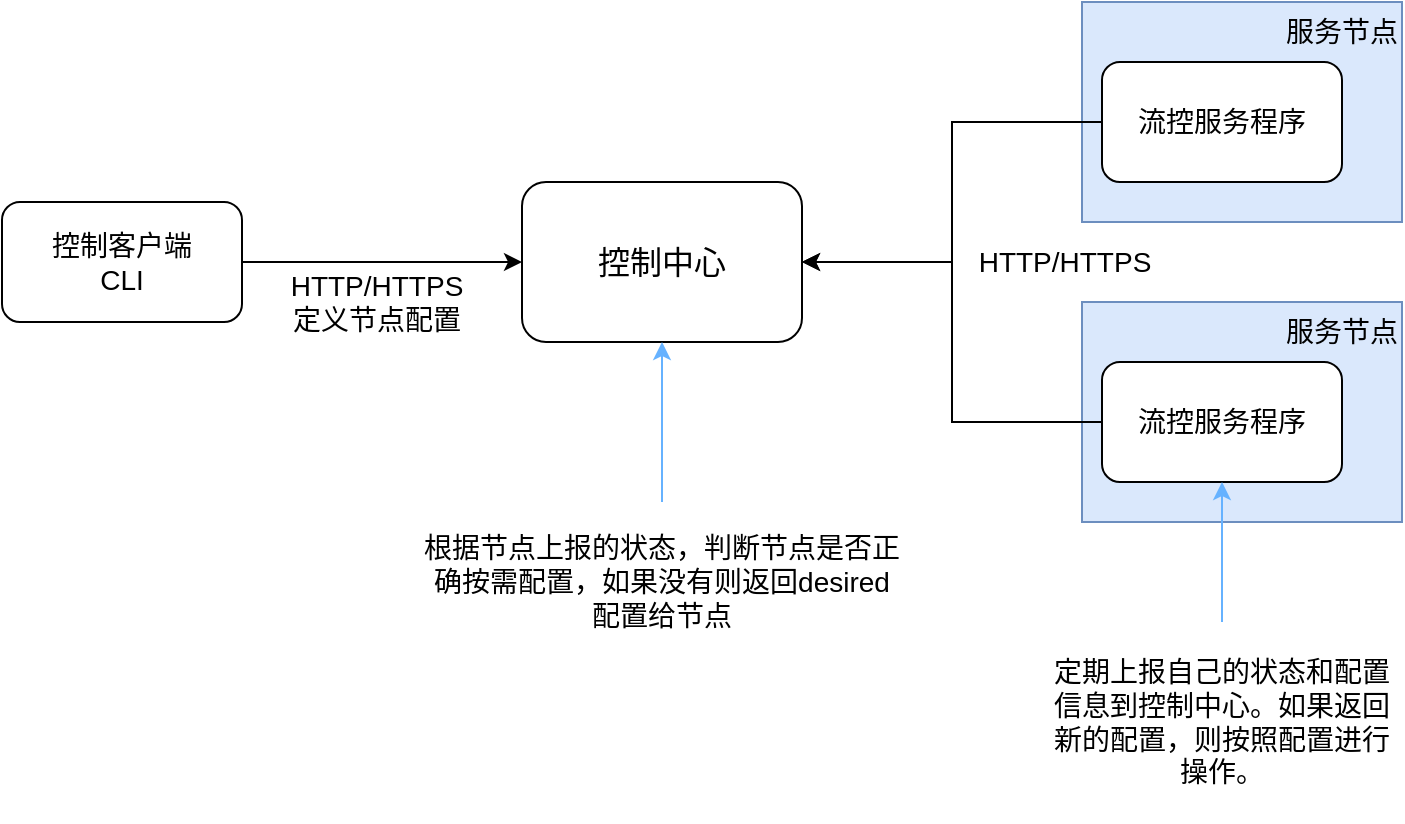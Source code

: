 <mxfile version="14.9.0" type="github" pages="3">
  <diagram id="utFX_jpw2eTb2XTR2TY4" name="Page-1">
    <mxGraphModel dx="1422" dy="780" grid="1" gridSize="10" guides="1" tooltips="1" connect="1" arrows="1" fold="1" page="1" pageScale="1" pageWidth="827" pageHeight="1169" math="0" shadow="0">
      <root>
        <mxCell id="0" />
        <mxCell id="1" parent="0" />
        <mxCell id="2" value="&lt;div style=&quot;font-size: 14px;&quot;&gt;服务节点&lt;br style=&quot;font-size: 14px;&quot;&gt;&lt;/div&gt;" style="rounded=0;whiteSpace=wrap;html=1;fontSize=14;align=right;verticalAlign=top;fillColor=#dae8fc;strokeColor=#6c8ebf;" parent="1" vertex="1">
          <mxGeometry x="600" y="80" width="160" height="110" as="geometry" />
        </mxCell>
        <mxCell id="3" style="edgeStyle=orthogonalEdgeStyle;rounded=0;orthogonalLoop=1;jettySize=auto;html=1;fontSize=14;exitX=0;exitY=0.5;exitDx=0;exitDy=0;entryX=1;entryY=0.5;entryDx=0;entryDy=0;" parent="1" source="8" target="4" edge="1">
          <mxGeometry relative="1" as="geometry">
            <mxPoint x="580" y="290" as="sourcePoint" />
            <mxPoint x="540" y="200" as="targetPoint" />
          </mxGeometry>
        </mxCell>
        <mxCell id="4" value="控制中心" style="rounded=1;whiteSpace=wrap;html=1;fontSize=16;" parent="1" vertex="1">
          <mxGeometry x="320" y="170" width="140" height="80" as="geometry" />
        </mxCell>
        <mxCell id="5" style="edgeStyle=orthogonalEdgeStyle;rounded=0;orthogonalLoop=1;jettySize=auto;html=1;entryX=0;entryY=0.5;entryDx=0;entryDy=0;fontSize=14;" parent="1" source="7" target="4" edge="1">
          <mxGeometry relative="1" as="geometry">
            <Array as="points">
              <mxPoint x="190" y="210" />
            </Array>
          </mxGeometry>
        </mxCell>
        <mxCell id="6" value="&lt;div&gt;HTTP/HTTPS&lt;/div&gt;&lt;div&gt;定义节点配置&lt;br&gt;&lt;/div&gt;" style="edgeLabel;html=1;align=center;verticalAlign=middle;resizable=0;points=[];fontSize=14;" parent="5" vertex="1" connectable="0">
          <mxGeometry x="0.283" y="-3" relative="1" as="geometry">
            <mxPoint x="-23" y="17" as="offset" />
          </mxGeometry>
        </mxCell>
        <mxCell id="7" value="&lt;div&gt;控制客户端&lt;/div&gt;&lt;div&gt;CLI&lt;br&gt;&lt;/div&gt;" style="rounded=1;whiteSpace=wrap;html=1;fontSize=14;" parent="1" vertex="1">
          <mxGeometry x="60" y="180" width="120" height="60" as="geometry" />
        </mxCell>
        <mxCell id="8" value="流控服务程序" style="rounded=1;whiteSpace=wrap;html=1;fontSize=14;" parent="1" vertex="1">
          <mxGeometry x="610" y="110" width="120" height="60" as="geometry" />
        </mxCell>
        <mxCell id="9" value="&lt;div style=&quot;font-size: 14px;&quot;&gt;服务节点&lt;br style=&quot;font-size: 14px;&quot;&gt;&lt;/div&gt;" style="rounded=0;whiteSpace=wrap;html=1;fontSize=14;align=right;verticalAlign=top;fillColor=#dae8fc;strokeColor=#6c8ebf;" parent="1" vertex="1">
          <mxGeometry x="600" y="230" width="160" height="110" as="geometry" />
        </mxCell>
        <mxCell id="10" value="流控服务程序" style="rounded=1;whiteSpace=wrap;html=1;fontSize=14;" parent="1" vertex="1">
          <mxGeometry x="610" y="260" width="120" height="60" as="geometry" />
        </mxCell>
        <mxCell id="11" style="edgeStyle=orthogonalEdgeStyle;rounded=0;orthogonalLoop=1;jettySize=auto;html=1;fontSize=14;exitX=0;exitY=0.5;exitDx=0;exitDy=0;entryX=1;entryY=0.5;entryDx=0;entryDy=0;" parent="1" source="10" target="4" edge="1">
          <mxGeometry relative="1" as="geometry">
            <mxPoint x="720" y="380" as="sourcePoint" />
            <mxPoint x="544" y="220" as="targetPoint" />
          </mxGeometry>
        </mxCell>
        <mxCell id="12" value="HTTP/HTTPS" style="edgeLabel;html=1;align=center;verticalAlign=middle;resizable=0;points=[];fontSize=14;" parent="11" vertex="1" connectable="0">
          <mxGeometry x="-0.387" y="-4" relative="1" as="geometry">
            <mxPoint x="51" y="-76" as="offset" />
          </mxGeometry>
        </mxCell>
        <mxCell id="13" value="" style="edgeStyle=orthogonalEdgeStyle;rounded=0;orthogonalLoop=1;jettySize=auto;html=1;fontSize=14;fillColor=#008a00;strokeColor=#66B2FF;" parent="1" source="14" target="4" edge="1">
          <mxGeometry relative="1" as="geometry" />
        </mxCell>
        <mxCell id="14" value="根据节点上报的状态，判断节点是否正确按需配置，如果没有则返回desired 配置给节点" style="text;html=1;strokeColor=none;fillColor=none;align=center;verticalAlign=middle;whiteSpace=wrap;rounded=0;shadow=0;glass=0;fontSize=14;" parent="1" vertex="1">
          <mxGeometry x="270" y="330" width="240" height="80" as="geometry" />
        </mxCell>
        <mxCell id="15" value="" style="edgeStyle=orthogonalEdgeStyle;rounded=0;orthogonalLoop=1;jettySize=auto;html=1;fontSize=14;strokeColor=#66B2FF;" parent="1" source="16" target="10" edge="1">
          <mxGeometry relative="1" as="geometry" />
        </mxCell>
        <mxCell id="16" value="定期上报自己的状态和配置信息到控制中心。如果返回新的配置，则按照配置进行操作。" style="text;html=1;strokeColor=none;fillColor=none;align=center;verticalAlign=middle;whiteSpace=wrap;rounded=0;shadow=0;glass=0;fontSize=14;" parent="1" vertex="1">
          <mxGeometry x="580" y="390" width="180" height="100" as="geometry" />
        </mxCell>
      </root>
    </mxGraphModel>
  </diagram>
  <diagram id="HsDn0qJqNbt5XsugOy3h" name="Page-2">
    <mxGraphModel dx="1422" dy="780" grid="1" gridSize="10" guides="1" tooltips="1" connect="1" arrows="1" fold="1" page="1" pageScale="1" pageWidth="827" pageHeight="1169" math="0" shadow="0">
      <root>
        <mxCell id="mbJ3numnMHiUmXzb7it8-0" />
        <mxCell id="mbJ3numnMHiUmXzb7it8-1" parent="mbJ3numnMHiUmXzb7it8-0" />
        <mxCell id="BIMr8kuiV4m6xNYRAMml-2" value="&lt;div&gt;&lt;b&gt;&lt;font style=&quot;font-size: 18px&quot;&gt;控制中心&lt;/font&gt;&lt;/b&gt;&lt;br&gt;&lt;/div&gt;" style="rounded=0;whiteSpace=wrap;html=1;fillColor=#dae8fc;strokeColor=#6c8ebf;align=center;labelPosition=center;verticalLabelPosition=top;verticalAlign=bottom;" parent="mbJ3numnMHiUmXzb7it8-1" vertex="1">
          <mxGeometry x="260" y="210" width="480" height="290" as="geometry" />
        </mxCell>
        <mxCell id="mbJ3numnMHiUmXzb7it8-4" value="" style="edgeStyle=orthogonalEdgeStyle;rounded=0;orthogonalLoop=1;jettySize=auto;html=1;" parent="mbJ3numnMHiUmXzb7it8-1" source="mbJ3numnMHiUmXzb7it8-2" target="mbJ3numnMHiUmXzb7it8-3" edge="1">
          <mxGeometry relative="1" as="geometry" />
        </mxCell>
        <mxCell id="mbJ3numnMHiUmXzb7it8-2" value="Nginx" style="rounded=1;whiteSpace=wrap;html=1;" parent="mbJ3numnMHiUmXzb7it8-1" vertex="1">
          <mxGeometry x="340" y="250" width="120" height="60" as="geometry" />
        </mxCell>
        <mxCell id="mbJ3numnMHiUmXzb7it8-6" value="" style="edgeStyle=orthogonalEdgeStyle;rounded=0;orthogonalLoop=1;jettySize=auto;html=1;" parent="mbJ3numnMHiUmXzb7it8-1" source="mbJ3numnMHiUmXzb7it8-3" target="mbJ3numnMHiUmXzb7it8-5" edge="1">
          <mxGeometry relative="1" as="geometry" />
        </mxCell>
        <mxCell id="mbJ3numnMHiUmXzb7it8-3" value="Django" style="rounded=1;whiteSpace=wrap;html=1;" parent="mbJ3numnMHiUmXzb7it8-1" vertex="1">
          <mxGeometry x="540" y="250" width="120" height="60" as="geometry" />
        </mxCell>
        <mxCell id="mbJ3numnMHiUmXzb7it8-5" value="MongoDB/MySQL" style="rounded=1;whiteSpace=wrap;html=1;" parent="mbJ3numnMHiUmXzb7it8-1" vertex="1">
          <mxGeometry x="540" y="390" width="120" height="60" as="geometry" />
        </mxCell>
        <mxCell id="BIMr8kuiV4m6xNYRAMml-1" style="edgeStyle=orthogonalEdgeStyle;rounded=0;orthogonalLoop=1;jettySize=auto;html=1;entryX=0;entryY=0.5;entryDx=0;entryDy=0;" parent="mbJ3numnMHiUmXzb7it8-1" source="BIMr8kuiV4m6xNYRAMml-0" target="mbJ3numnMHiUmXzb7it8-2" edge="1">
          <mxGeometry relative="1" as="geometry" />
        </mxCell>
        <mxCell id="BIMr8kuiV4m6xNYRAMml-0" value="流控服务程序" style="rounded=1;whiteSpace=wrap;html=1;fontSize=14;" parent="mbJ3numnMHiUmXzb7it8-1" vertex="1">
          <mxGeometry x="70" y="250" width="120" height="60" as="geometry" />
        </mxCell>
      </root>
    </mxGraphModel>
  </diagram>
  <diagram id="gHfPawbLRYXEUbLPYr5e" name="Page-3">
    <mxGraphModel dx="1422" dy="780" grid="1" gridSize="10" guides="1" tooltips="1" connect="1" arrows="1" fold="1" page="1" pageScale="1" pageWidth="827" pageHeight="1169" math="0" shadow="0">
      <root>
        <mxCell id="b-uI0jCtORmIKLQDu1wV-0" />
        <mxCell id="b-uI0jCtORmIKLQDu1wV-1" parent="b-uI0jCtORmIKLQDu1wV-0" />
        <mxCell id="b-uI0jCtORmIKLQDu1wV-2" value="Agent" style="shape=umlLifeline;participant=umlEntity;perimeter=lifelinePerimeter;whiteSpace=wrap;html=1;container=1;collapsible=0;recursiveResize=0;verticalAlign=bottom;spacingTop=36;outlineConnect=0;labelPosition=center;verticalLabelPosition=top;align=center;" vertex="1" parent="b-uI0jCtORmIKLQDu1wV-1">
          <mxGeometry x="190" y="160" width="40" height="440" as="geometry" />
        </mxCell>
        <mxCell id="b-uI0jCtORmIKLQDu1wV-9" value="" style="html=1;points=[];perimeter=orthogonalPerimeter;fontSize=14;" vertex="1" parent="b-uI0jCtORmIKLQDu1wV-2">
          <mxGeometry x="15" y="90" width="10" height="40" as="geometry" />
        </mxCell>
        <mxCell id="b-uI0jCtORmIKLQDu1wV-10" value="init/loading last config" style="edgeStyle=orthogonalEdgeStyle;html=1;align=left;spacingLeft=2;endArrow=block;rounded=0;entryX=1;entryY=0;fontSize=14;" edge="1" target="b-uI0jCtORmIKLQDu1wV-9" parent="b-uI0jCtORmIKLQDu1wV-2" source="b-uI0jCtORmIKLQDu1wV-2">
          <mxGeometry x="0.067" y="15" relative="1" as="geometry">
            <mxPoint x="15" y="80" as="sourcePoint" />
            <Array as="points">
              <mxPoint x="45" y="80" />
              <mxPoint x="45" y="90" />
            </Array>
            <mxPoint as="offset" />
          </mxGeometry>
        </mxCell>
        <mxCell id="b-uI0jCtORmIKLQDu1wV-11" value="" style="html=1;points=[];perimeter=orthogonalPerimeter;fontSize=14;" vertex="1" parent="b-uI0jCtORmIKLQDu1wV-2">
          <mxGeometry x="15" y="340" width="10" height="40" as="geometry" />
        </mxCell>
        <mxCell id="b-uI0jCtORmIKLQDu1wV-12" value="apply new config if desired" style="edgeStyle=orthogonalEdgeStyle;html=1;align=left;spacingLeft=2;endArrow=block;rounded=0;entryX=1;entryY=0;fontSize=14;" edge="1" target="b-uI0jCtORmIKLQDu1wV-11" parent="b-uI0jCtORmIKLQDu1wV-2">
          <mxGeometry relative="1" as="geometry">
            <mxPoint x="20" y="320" as="sourcePoint" />
            <Array as="points">
              <mxPoint x="50" y="320" />
            </Array>
          </mxGeometry>
        </mxCell>
        <mxCell id="b-uI0jCtORmIKLQDu1wV-3" value="Center" style="shape=umlLifeline;participant=umlEntity;perimeter=lifelinePerimeter;whiteSpace=wrap;html=1;container=1;collapsible=0;recursiveResize=0;verticalAlign=bottom;spacingTop=36;outlineConnect=0;labelPosition=center;verticalLabelPosition=top;align=center;" vertex="1" parent="b-uI0jCtORmIKLQDu1wV-1">
          <mxGeometry x="560" y="160" width="40" height="440" as="geometry" />
        </mxCell>
        <mxCell id="b-uI0jCtORmIKLQDu1wV-6" value="" style="html=1;points=[];perimeter=orthogonalPerimeter;" vertex="1" parent="b-uI0jCtORmIKLQDu1wV-1">
          <mxGeometry x="575" y="360" width="10" height="80" as="geometry" />
        </mxCell>
        <mxCell id="b-uI0jCtORmIKLQDu1wV-7" value="Heartbeat" style="html=1;verticalAlign=bottom;endArrow=block;entryX=0;entryY=0;fontSize=14;" edge="1" target="b-uI0jCtORmIKLQDu1wV-6" parent="b-uI0jCtORmIKLQDu1wV-1">
          <mxGeometry relative="1" as="geometry">
            <mxPoint x="209.5" y="360" as="sourcePoint" />
          </mxGeometry>
        </mxCell>
        <mxCell id="b-uI0jCtORmIKLQDu1wV-8" value="Respoisne with/without desired status" style="html=1;verticalAlign=bottom;endArrow=open;dashed=1;endSize=8;exitX=0;exitY=0.95;fontSize=14;" edge="1" source="b-uI0jCtORmIKLQDu1wV-6" parent="b-uI0jCtORmIKLQDu1wV-1">
          <mxGeometry relative="1" as="geometry">
            <mxPoint x="209.5" y="436" as="targetPoint" />
          </mxGeometry>
        </mxCell>
        <mxCell id="b-uI0jCtORmIKLQDu1wV-13" value="Every 30 seconds" style="shape=umlFrame;whiteSpace=wrap;html=1;fontSize=14;width=100;height=40;" vertex="1" parent="b-uI0jCtORmIKLQDu1wV-1">
          <mxGeometry x="100" y="310" width="580" height="260" as="geometry" />
        </mxCell>
      </root>
    </mxGraphModel>
  </diagram>
</mxfile>
